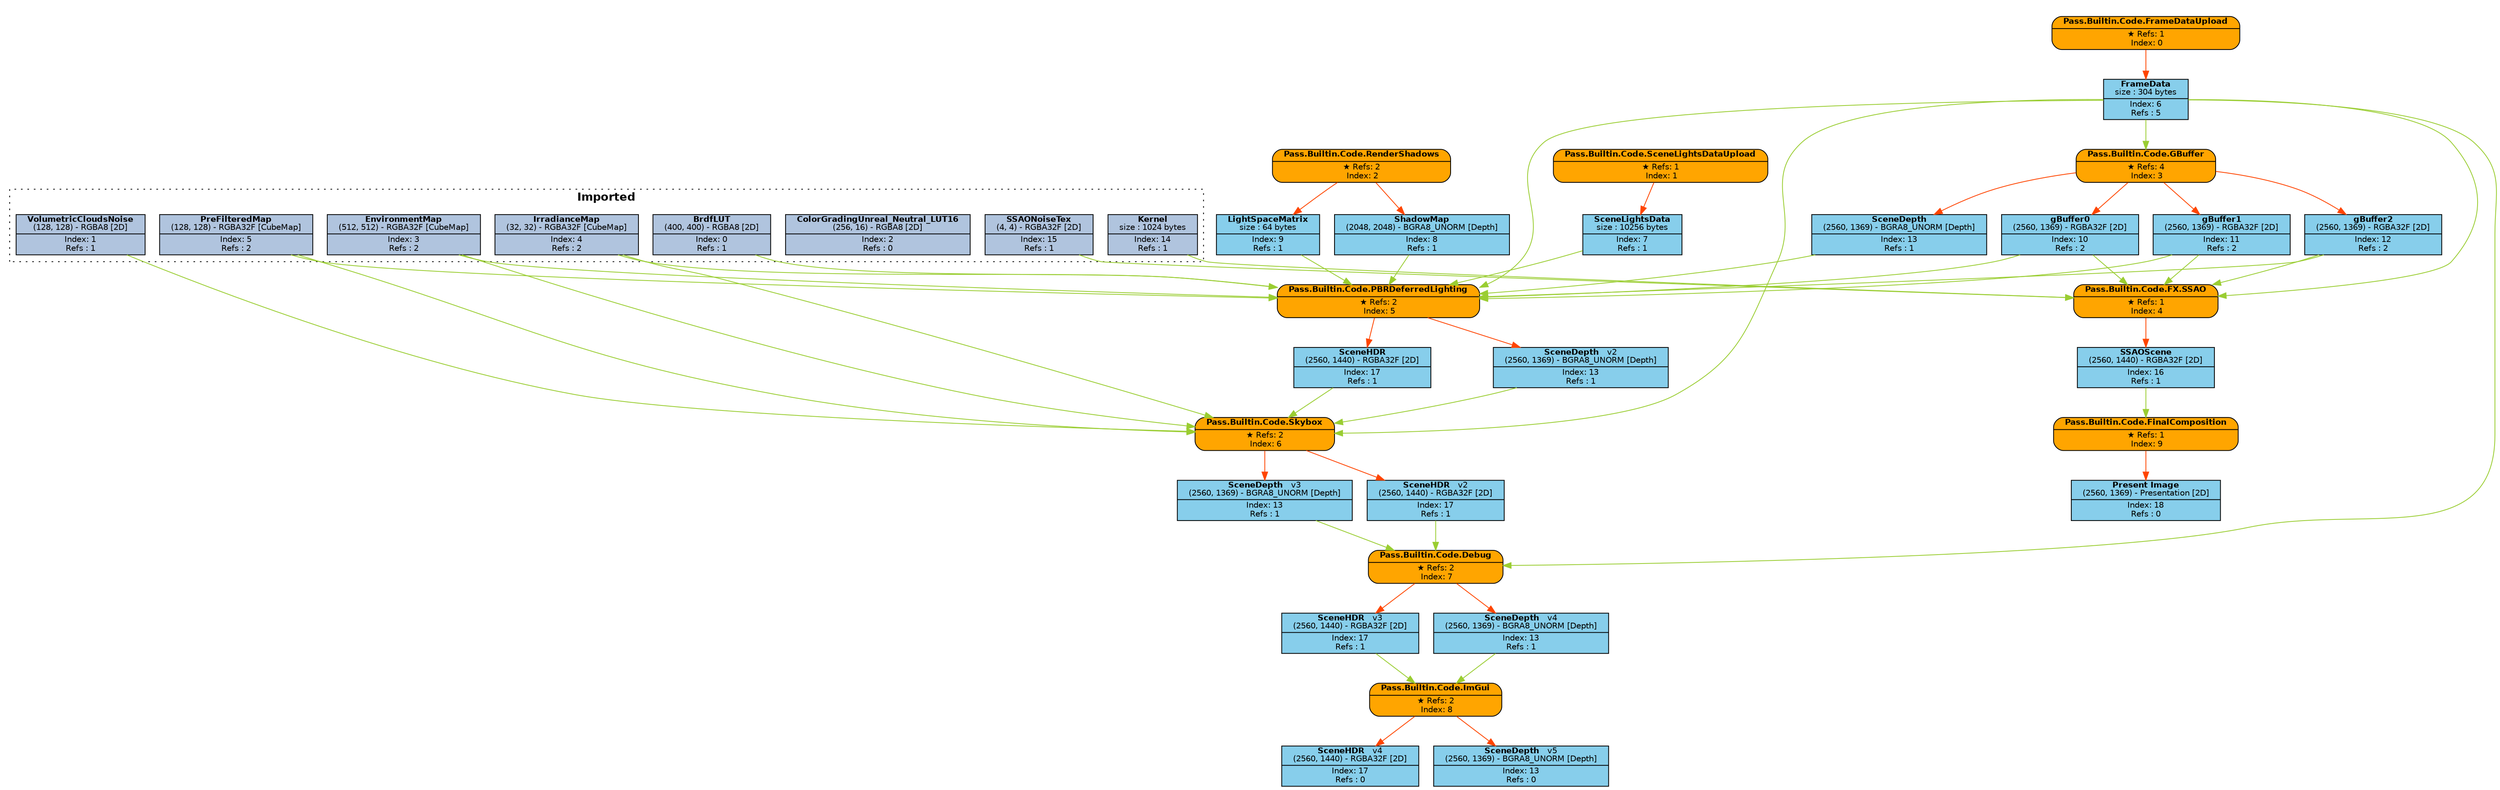 digraph FrameGraph {
graph [style=invis, rankdir="TB" ordering=out, splines=spline]
node [shape=record, fontname="helvetica", fontsize=10, margin="0.2,0.03"]

P0 [label=<{ {<B>Pass.Builtin.Code.FrameDataUpload</B>} | {&#x2605; Refs: 1<BR/> Index: 0} }> style="rounded,filled", fillcolor=orange]
P1 [label=<{ {<B>Pass.Builtin.Code.SceneLightsDataUpload</B>} | {&#x2605; Refs: 1<BR/> Index: 1} }> style="rounded,filled", fillcolor=orange]
P2 [label=<{ {<B>Pass.Builtin.Code.RenderShadows</B>} | {&#x2605; Refs: 2<BR/> Index: 2} }> style="rounded,filled", fillcolor=orange]
P3 [label=<{ {<B>Pass.Builtin.Code.GBuffer</B>} | {&#x2605; Refs: 4<BR/> Index: 3} }> style="rounded,filled", fillcolor=orange]
P4 [label=<{ {<B>Pass.Builtin.Code.FX.SSAO</B>} | {&#x2605; Refs: 1<BR/> Index: 4} }> style="rounded,filled", fillcolor=orange]
P5 [label=<{ {<B>Pass.Builtin.Code.PBRDeferredLighting</B>} | {&#x2605; Refs: 2<BR/> Index: 5} }> style="rounded,filled", fillcolor=orange]
P6 [label=<{ {<B>Pass.Builtin.Code.Skybox</B>} | {&#x2605; Refs: 2<BR/> Index: 6} }> style="rounded,filled", fillcolor=orange]
P7 [label=<{ {<B>Pass.Builtin.Code.Debug</B>} | {&#x2605; Refs: 2<BR/> Index: 7} }> style="rounded,filled", fillcolor=orange]
P8 [label=<{ {<B>Pass.Builtin.Code.ImGui</B>} | {&#x2605; Refs: 2<BR/> Index: 8} }> style="rounded,filled", fillcolor=orange]
P9 [label=<{ {<B>Pass.Builtin.Code.FinalComposition</B>} | {&#x2605; Refs: 1<BR/> Index: 9} }> style="rounded,filled", fillcolor=orange]

R0_1 [label=<{ {<B>BrdfLUT</B><BR/>(400, 400) - RGBA8 [2D]} | {Index: 0<BR/>Refs : 1} }> style=filled, fillcolor=lightsteelblue]
R1_1 [label=<{ {<B>VolumetricCloudsNoise</B><BR/>(128, 128) - RGBA8 [2D]} | {Index: 1<BR/>Refs : 1} }> style=filled, fillcolor=lightsteelblue]
R2_1 [label=<{ {<B>ColorGradingUnreal_Neutral_LUT16</B><BR/>(256, 16) - RGBA8 [2D]} | {Index: 2<BR/>Refs : 0} }> style=filled, fillcolor=lightsteelblue]
R3_1 [label=<{ {<B>EnvironmentMap</B><BR/>(512, 512) - RGBA32F [CubeMap]} | {Index: 3<BR/>Refs : 2} }> style=filled, fillcolor=lightsteelblue]
R4_1 [label=<{ {<B>IrradianceMap</B><BR/>(32, 32) - RGBA32F [CubeMap]} | {Index: 4<BR/>Refs : 2} }> style=filled, fillcolor=lightsteelblue]
R5_1 [label=<{ {<B>PreFilteredMap</B><BR/>(128, 128) - RGBA32F [CubeMap]} | {Index: 5<BR/>Refs : 2} }> style=filled, fillcolor=lightsteelblue]
R6_1 [label=<{ {<B>FrameData</B><BR/>size : 304 bytes} | {Index: 6<BR/>Refs : 5} }> style=filled, fillcolor=skyblue]
R7_1 [label=<{ {<B>SceneLightsData</B><BR/>size : 10256 bytes} | {Index: 7<BR/>Refs : 1} }> style=filled, fillcolor=skyblue]
R8_1 [label=<{ {<B>ShadowMap</B><BR/>(2048, 2048) - BGRA8_UNORM [Depth]} | {Index: 8<BR/>Refs : 1} }> style=filled, fillcolor=skyblue]
R9_1 [label=<{ {<B>LightSpaceMatrix</B><BR/>size : 64 bytes} | {Index: 9<BR/>Refs : 1} }> style=filled, fillcolor=skyblue]
R10_1 [label=<{ {<B>gBuffer0</B><BR/>(2560, 1369) - RGBA32F [2D]} | {Index: 10<BR/>Refs : 2} }> style=filled, fillcolor=skyblue]
R11_1 [label=<{ {<B>gBuffer1</B><BR/>(2560, 1369) - RGBA32F [2D]} | {Index: 11<BR/>Refs : 2} }> style=filled, fillcolor=skyblue]
R12_1 [label=<{ {<B>gBuffer2</B><BR/>(2560, 1369) - RGBA32F [2D]} | {Index: 12<BR/>Refs : 2} }> style=filled, fillcolor=skyblue]
R13_1 [label=<{ {<B>SceneDepth</B><BR/>(2560, 1369) - BGRA8_UNORM [Depth]} | {Index: 13<BR/>Refs : 1} }> style=filled, fillcolor=skyblue]
R14_1 [label=<{ {<B>Kernel</B><BR/>size : 1024 bytes} | {Index: 14<BR/>Refs : 1} }> style=filled, fillcolor=lightsteelblue]
R15_1 [label=<{ {<B>SSAONoiseTex</B><BR/>(4, 4) - RGBA32F [2D]} | {Index: 15<BR/>Refs : 1} }> style=filled, fillcolor=lightsteelblue]
R16_1 [label=<{ {<B>SSAOScene</B><BR/>(2560, 1440) - RGBA32F [2D]} | {Index: 16<BR/>Refs : 1} }> style=filled, fillcolor=skyblue]
R17_1 [label=<{ {<B>SceneHDR</B><BR/>(2560, 1440) - RGBA32F [2D]} | {Index: 17<BR/>Refs : 1} }> style=filled, fillcolor=skyblue]
R13_2 [label=<{ {<B>SceneDepth</B>   <FONT>v2</FONT><BR/>(2560, 1369) - BGRA8_UNORM [Depth]} | {Index: 13<BR/>Refs : 1} }> style=filled, fillcolor=skyblue]
R17_2 [label=<{ {<B>SceneHDR</B>   <FONT>v2</FONT><BR/>(2560, 1440) - RGBA32F [2D]} | {Index: 17<BR/>Refs : 1} }> style=filled, fillcolor=skyblue]
R13_3 [label=<{ {<B>SceneDepth</B>   <FONT>v3</FONT><BR/>(2560, 1369) - BGRA8_UNORM [Depth]} | {Index: 13<BR/>Refs : 1} }> style=filled, fillcolor=skyblue]
R17_3 [label=<{ {<B>SceneHDR</B>   <FONT>v3</FONT><BR/>(2560, 1440) - RGBA32F [2D]} | {Index: 17<BR/>Refs : 1} }> style=filled, fillcolor=skyblue]
R13_4 [label=<{ {<B>SceneDepth</B>   <FONT>v4</FONT><BR/>(2560, 1369) - BGRA8_UNORM [Depth]} | {Index: 13<BR/>Refs : 1} }> style=filled, fillcolor=skyblue]
R17_4 [label=<{ {<B>SceneHDR</B>   <FONT>v4</FONT><BR/>(2560, 1440) - RGBA32F [2D]} | {Index: 17<BR/>Refs : 0} }> style=filled, fillcolor=skyblue]
R13_5 [label=<{ {<B>SceneDepth</B>   <FONT>v5</FONT><BR/>(2560, 1369) - BGRA8_UNORM [Depth]} | {Index: 13<BR/>Refs : 0} }> style=filled, fillcolor=skyblue]
R18_1 [label=<{ {<B>Present Image</B><BR/>(2560, 1369) - Presentation [2D]} | {Index: 18<BR/>Refs : 0} }> style=filled, fillcolor=skyblue]

P0 -> { R6_1 } [color=orangered]
P1 -> { R7_1 } [color=orangered]
P2 -> { R8_1 R9_1 } [color=orangered]
P3 -> { R10_1 R11_1 R12_1 R13_1 } [color=orangered]
P4 -> { R16_1 } [color=orangered]
P5 -> { R17_1 R13_2 } [color=orangered]
P6 -> { R17_2 R13_3 } [color=orangered]
P7 -> { R17_3 R13_4 } [color=orangered]
P8 -> { R17_4 R13_5 } [color=orangered]
P9 -> { R18_1 } [color=orangered]

R0_1 -> { P5 } [color=olivedrab3]
R1_1 -> { P6 } [color=olivedrab3]
R2_1 -> { } [color=olivedrab3]
R3_1 -> { P5 P6 } [color=olivedrab3]
R4_1 -> { P5 P6 } [color=olivedrab3]
R5_1 -> { P5 P6 } [color=olivedrab3]
R6_1 -> { P3 P4 P5 P6 P7 } [color=olivedrab3]
R7_1 -> { P5 } [color=olivedrab3]
R8_1 -> { P5 } [color=olivedrab3]
R9_1 -> { P5 } [color=olivedrab3]
R10_1 -> { P4 P5 } [color=olivedrab3]
R11_1 -> { P4 P5 } [color=olivedrab3]
R12_1 -> { P4 P5 } [color=olivedrab3]
R13_1 -> { P5 } [color=olivedrab3]
R14_1 -> { P4 } [color=olivedrab3]
R15_1 -> { P4 } [color=olivedrab3]
R16_1 -> { P9 } [color=olivedrab3]
R17_1 -> { P6 } [color=olivedrab3]
R13_2 -> { P6 } [color=olivedrab3]
R17_2 -> { P7 } [color=olivedrab3]
R13_3 -> { P7 } [color=olivedrab3]
R17_3 -> { P8 } [color=olivedrab3]
R13_4 -> { P8 } [color=olivedrab3]
R17_4 -> { } [color=olivedrab3]
R13_5 -> { } [color=olivedrab3]
R18_1 -> { } [color=olivedrab3]

subgraph cluster_0 {
P0 R6_1 
}
subgraph cluster_1 {
P1 R7_1 
}
subgraph cluster_2 {
P2 R8_1 R9_1 
}
subgraph cluster_3 {
P3 R10_1 R11_1 R12_1 R13_1 
}
subgraph cluster_4 {
P4 R16_1 
}
subgraph cluster_5 {
P5 R17_1 
}
subgraph cluster_6 {
P6 
}
subgraph cluster_7 {
P7 
}
subgraph cluster_8 {
P8 
}
subgraph cluster_9 {
P9 R18_1 
}

subgraph cluster_imported_resources {
graph [style=dotted, fontname="helvetica", label=< <B>Imported</B> >]
R0_1 R1_1 R2_1 R3_1 R4_1 R5_1 R14_1 R15_1 
}

}